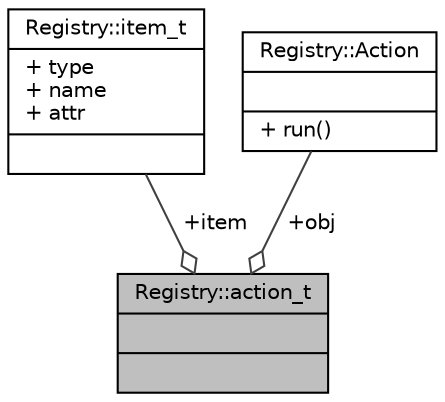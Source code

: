 digraph "Registry::action_t"
{
  edge [fontname="Helvetica",fontsize="10",labelfontname="Helvetica",labelfontsize="10"];
  node [fontname="Helvetica",fontsize="10",shape=record];
  Node1 [label="{Registry::action_t\n||}",height=0.2,width=0.4,color="black", fillcolor="grey75", style="filled", fontcolor="black"];
  Node2 -> Node1 [color="grey25",fontsize="10",style="solid",label=" +item" ,arrowhead="odiamond",fontname="Helvetica"];
  Node2 [label="{Registry::item_t\n|+ type\l+ name\l+ attr\l|}",height=0.2,width=0.4,color="black", fillcolor="white", style="filled",URL="$dc/d88/structRegistry_1_1item__t.html"];
  Node3 -> Node1 [color="grey25",fontsize="10",style="solid",label=" +obj" ,arrowhead="odiamond",fontname="Helvetica"];
  Node3 [label="{Registry::Action\n||+ run()\l}",height=0.2,width=0.4,color="black", fillcolor="white", style="filled",URL="$d9/d95/classRegistry_1_1Action.html"];
}
